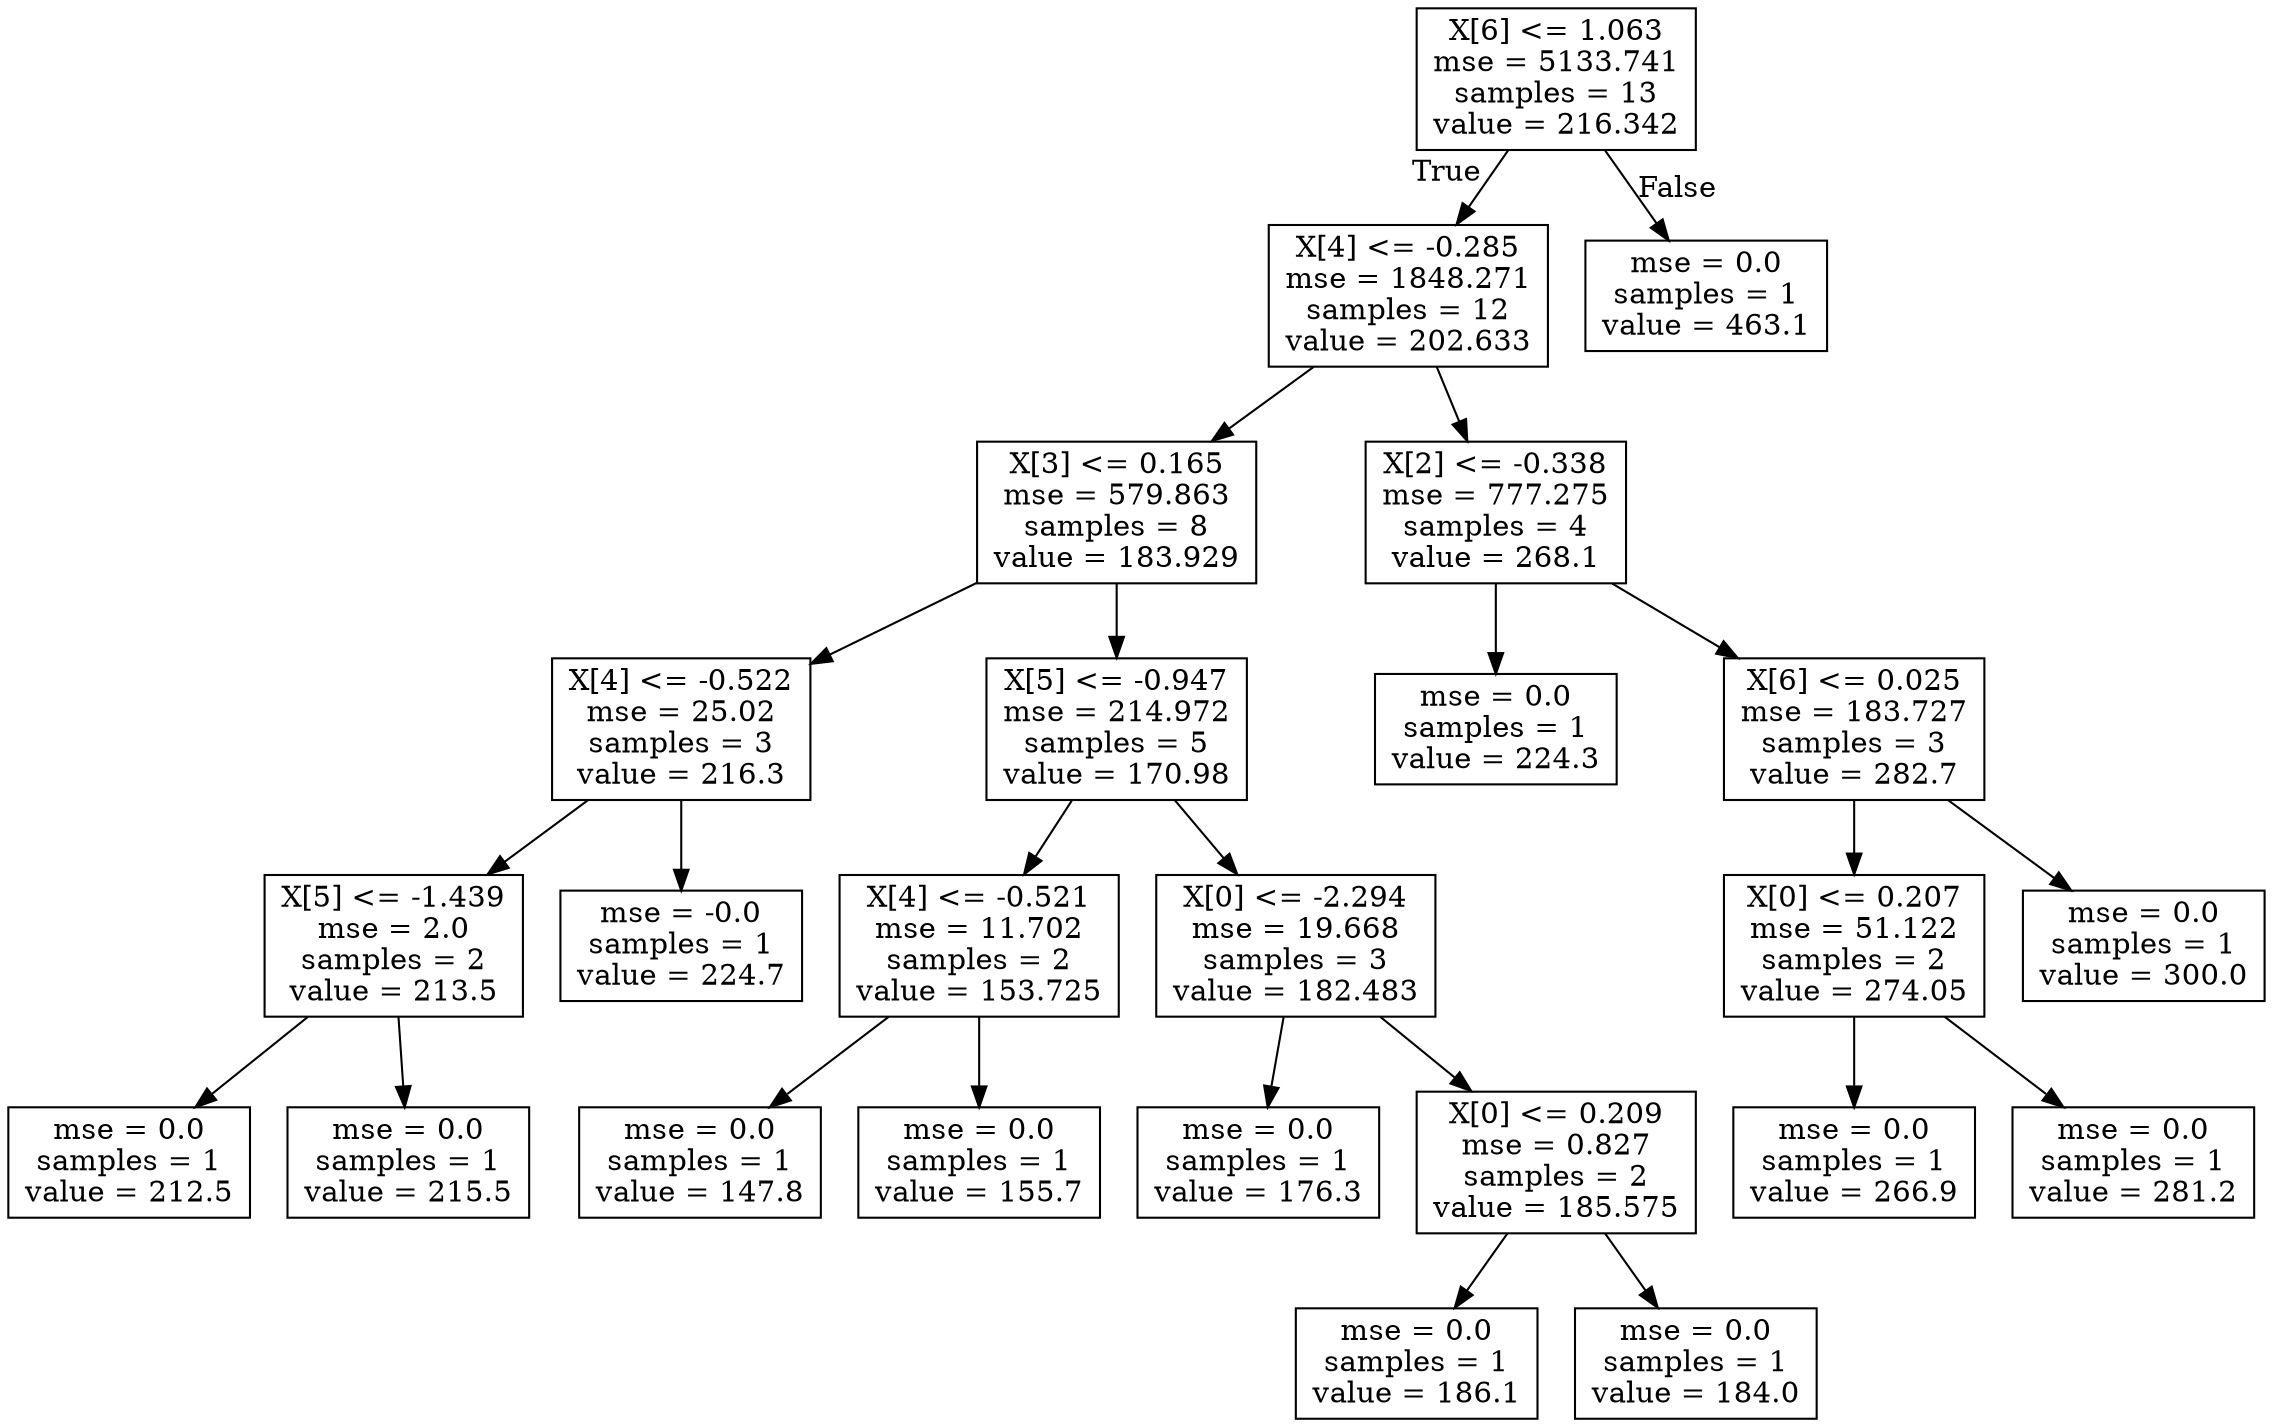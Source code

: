 digraph Tree {
node [shape=box] ;
0 [label="X[6] <= 1.063\nmse = 5133.741\nsamples = 13\nvalue = 216.342"] ;
1 [label="X[4] <= -0.285\nmse = 1848.271\nsamples = 12\nvalue = 202.633"] ;
0 -> 1 [labeldistance=2.5, labelangle=45, headlabel="True"] ;
2 [label="X[3] <= 0.165\nmse = 579.863\nsamples = 8\nvalue = 183.929"] ;
1 -> 2 ;
3 [label="X[4] <= -0.522\nmse = 25.02\nsamples = 3\nvalue = 216.3"] ;
2 -> 3 ;
4 [label="X[5] <= -1.439\nmse = 2.0\nsamples = 2\nvalue = 213.5"] ;
3 -> 4 ;
5 [label="mse = 0.0\nsamples = 1\nvalue = 212.5"] ;
4 -> 5 ;
6 [label="mse = 0.0\nsamples = 1\nvalue = 215.5"] ;
4 -> 6 ;
7 [label="mse = -0.0\nsamples = 1\nvalue = 224.7"] ;
3 -> 7 ;
8 [label="X[5] <= -0.947\nmse = 214.972\nsamples = 5\nvalue = 170.98"] ;
2 -> 8 ;
9 [label="X[4] <= -0.521\nmse = 11.702\nsamples = 2\nvalue = 153.725"] ;
8 -> 9 ;
10 [label="mse = 0.0\nsamples = 1\nvalue = 147.8"] ;
9 -> 10 ;
11 [label="mse = 0.0\nsamples = 1\nvalue = 155.7"] ;
9 -> 11 ;
12 [label="X[0] <= -2.294\nmse = 19.668\nsamples = 3\nvalue = 182.483"] ;
8 -> 12 ;
13 [label="mse = 0.0\nsamples = 1\nvalue = 176.3"] ;
12 -> 13 ;
14 [label="X[0] <= 0.209\nmse = 0.827\nsamples = 2\nvalue = 185.575"] ;
12 -> 14 ;
15 [label="mse = 0.0\nsamples = 1\nvalue = 186.1"] ;
14 -> 15 ;
16 [label="mse = 0.0\nsamples = 1\nvalue = 184.0"] ;
14 -> 16 ;
17 [label="X[2] <= -0.338\nmse = 777.275\nsamples = 4\nvalue = 268.1"] ;
1 -> 17 ;
18 [label="mse = 0.0\nsamples = 1\nvalue = 224.3"] ;
17 -> 18 ;
19 [label="X[6] <= 0.025\nmse = 183.727\nsamples = 3\nvalue = 282.7"] ;
17 -> 19 ;
20 [label="X[0] <= 0.207\nmse = 51.122\nsamples = 2\nvalue = 274.05"] ;
19 -> 20 ;
21 [label="mse = 0.0\nsamples = 1\nvalue = 266.9"] ;
20 -> 21 ;
22 [label="mse = 0.0\nsamples = 1\nvalue = 281.2"] ;
20 -> 22 ;
23 [label="mse = 0.0\nsamples = 1\nvalue = 300.0"] ;
19 -> 23 ;
24 [label="mse = 0.0\nsamples = 1\nvalue = 463.1"] ;
0 -> 24 [labeldistance=2.5, labelangle=-45, headlabel="False"] ;
}